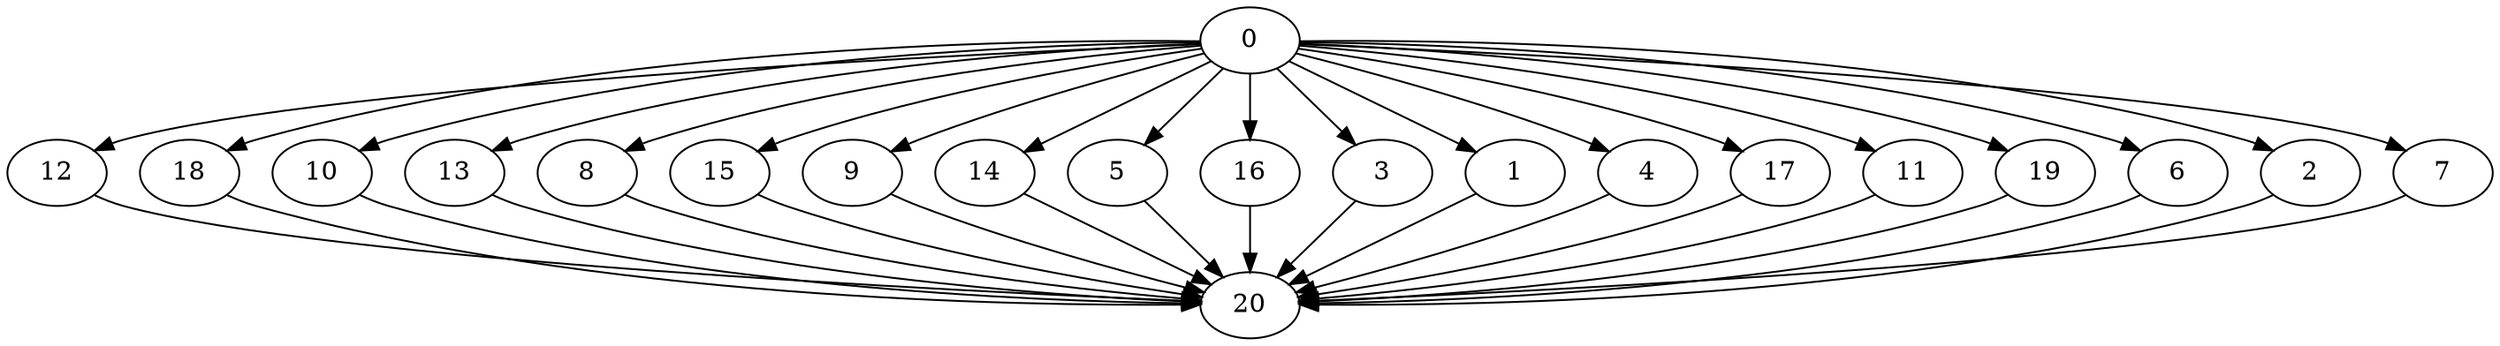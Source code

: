 digraph "Fork_Join_Nodes_21_CCR_1.02_WeightType_Random#1_Heterogeneous-4-2-strong" {
0 [Weight=10];
12 [Weight=17];
18 [Weight=14];
10 [Weight=17];
13 [Weight=14];
8 [Weight=17];
15 [Weight=12];
9 [Weight=16];
14 [Weight=17];
5 [Weight=14];
16 [Weight=10];
3 [Weight=10];
1 [Weight=10];
4 [Weight=5];
17 [Weight=7];
11 [Weight=10];
19 [Weight=5];
6 [Weight=3];
2 [Weight=3];
7 [Weight=3];
20 [Weight=14];
0 -> 8 [Weight=10];
2 -> 20 [Weight=4];
4 -> 20 [Weight=9];
0 -> 19 [Weight=2];
9 -> 20 [Weight=4];
0 -> 12 [Weight=9];
7 -> 20 [Weight=3];
18 -> 20 [Weight=10];
10 -> 20 [Weight=5];
5 -> 20 [Weight=4];
0 -> 1 [Weight=4];
17 -> 20 [Weight=7];
0 -> 10 [Weight=2];
0 -> 2 [Weight=7];
13 -> 20 [Weight=8];
0 -> 13 [Weight=2];
0 -> 9 [Weight=5];
0 -> 7 [Weight=8];
12 -> 20 [Weight=7];
19 -> 20 [Weight=8];
0 -> 16 [Weight=6];
0 -> 17 [Weight=10];
0 -> 18 [Weight=10];
0 -> 14 [Weight=5];
8 -> 20 [Weight=4];
1 -> 20 [Weight=4];
0 -> 6 [Weight=10];
16 -> 20 [Weight=7];
0 -> 5 [Weight=3];
15 -> 20 [Weight=9];
14 -> 20 [Weight=2];
0 -> 15 [Weight=3];
0 -> 4 [Weight=10];
11 -> 20 [Weight=3];
6 -> 20 [Weight=9];
3 -> 20 [Weight=6];
0 -> 11 [Weight=10];
0 -> 3 [Weight=3];
}
